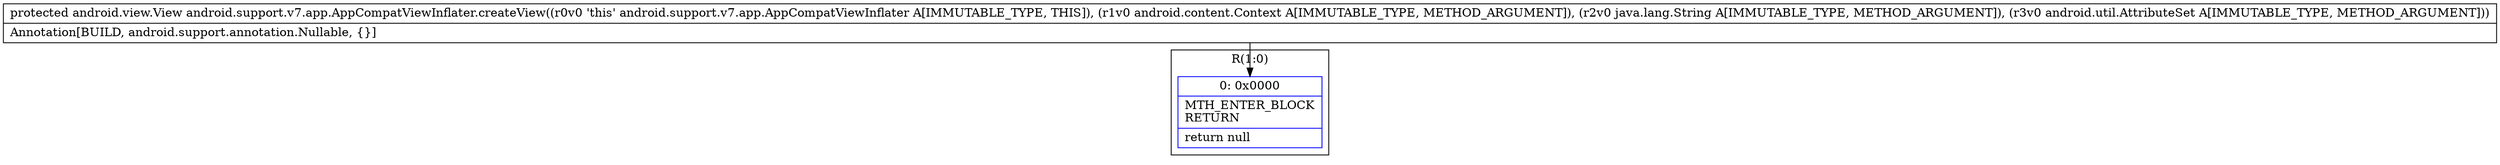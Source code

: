 digraph "CFG forandroid.support.v7.app.AppCompatViewInflater.createView(Landroid\/content\/Context;Ljava\/lang\/String;Landroid\/util\/AttributeSet;)Landroid\/view\/View;" {
subgraph cluster_Region_1608279831 {
label = "R(1:0)";
node [shape=record,color=blue];
Node_0 [shape=record,label="{0\:\ 0x0000|MTH_ENTER_BLOCK\lRETURN\l|return null\l}"];
}
MethodNode[shape=record,label="{protected android.view.View android.support.v7.app.AppCompatViewInflater.createView((r0v0 'this' android.support.v7.app.AppCompatViewInflater A[IMMUTABLE_TYPE, THIS]), (r1v0 android.content.Context A[IMMUTABLE_TYPE, METHOD_ARGUMENT]), (r2v0 java.lang.String A[IMMUTABLE_TYPE, METHOD_ARGUMENT]), (r3v0 android.util.AttributeSet A[IMMUTABLE_TYPE, METHOD_ARGUMENT]))  | Annotation[BUILD, android.support.annotation.Nullable, \{\}]\l}"];
MethodNode -> Node_0;
}

